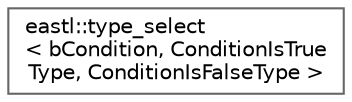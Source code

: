 digraph "类继承关系图"
{
 // LATEX_PDF_SIZE
  bgcolor="transparent";
  edge [fontname=Helvetica,fontsize=10,labelfontname=Helvetica,labelfontsize=10];
  node [fontname=Helvetica,fontsize=10,shape=box,height=0.2,width=0.4];
  rankdir="LR";
  Node0 [id="Node000000",label="eastl::type_select\l\< bCondition, ConditionIsTrue\lType, ConditionIsFalseType \>",height=0.2,width=0.4,color="grey40", fillcolor="white", style="filled",URL="$structeastl_1_1type__select.html",tooltip=" "];
}
